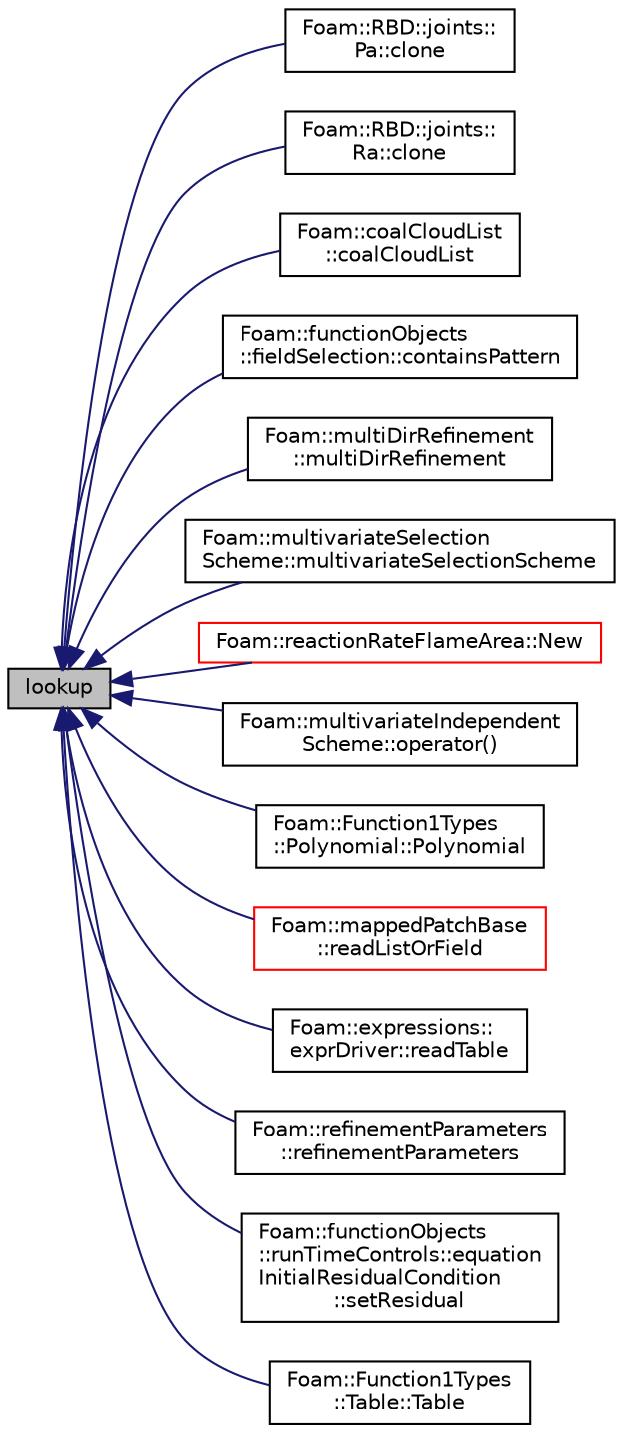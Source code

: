 digraph "lookup"
{
  bgcolor="transparent";
  edge [fontname="Helvetica",fontsize="10",labelfontname="Helvetica",labelfontsize="10"];
  node [fontname="Helvetica",fontsize="10",shape=record];
  rankdir="LR";
  Node1 [label="lookup",height=0.2,width=0.4,color="black", fillcolor="grey75", style="filled" fontcolor="black"];
  Node1 -> Node2 [dir="back",color="midnightblue",fontsize="10",style="solid",fontname="Helvetica"];
  Node2 [label="Foam::RBD::joints::\lPa::clone",height=0.2,width=0.4,color="black",URL="$classFoam_1_1RBD_1_1joints_1_1Pa.html#a888363e8867333f5b143ef8adacc1a3c",tooltip="Clone this joint. "];
  Node1 -> Node3 [dir="back",color="midnightblue",fontsize="10",style="solid",fontname="Helvetica"];
  Node3 [label="Foam::RBD::joints::\lRa::clone",height=0.2,width=0.4,color="black",URL="$classFoam_1_1RBD_1_1joints_1_1Ra.html#a888363e8867333f5b143ef8adacc1a3c",tooltip="Clone this joint. "];
  Node1 -> Node4 [dir="back",color="midnightblue",fontsize="10",style="solid",fontname="Helvetica"];
  Node4 [label="Foam::coalCloudList\l::coalCloudList",height=0.2,width=0.4,color="black",URL="$classFoam_1_1coalCloudList.html#a4557023397aad50dca7e2902a2f22d19"];
  Node1 -> Node5 [dir="back",color="midnightblue",fontsize="10",style="solid",fontname="Helvetica"];
  Node5 [label="Foam::functionObjects\l::fieldSelection::containsPattern",height=0.2,width=0.4,color="black",URL="$classFoam_1_1functionObjects_1_1fieldSelection.html#a7c550e8b60241184e8005f8cfac1fdf3",tooltip="Return whether the field names contain a pattern. "];
  Node1 -> Node6 [dir="back",color="midnightblue",fontsize="10",style="solid",fontname="Helvetica"];
  Node6 [label="Foam::multiDirRefinement\l::multiDirRefinement",height=0.2,width=0.4,color="black",URL="$classFoam_1_1multiDirRefinement.html#a0b45c8a436c644e2d90eec0ca15eb4a4",tooltip="Construct from dictionary. After construction all refinement will. "];
  Node1 -> Node7 [dir="back",color="midnightblue",fontsize="10",style="solid",fontname="Helvetica"];
  Node7 [label="Foam::multivariateSelection\lScheme::multivariateSelectionScheme",height=0.2,width=0.4,color="black",URL="$classFoam_1_1multivariateSelectionScheme.html#a3f90d5fb2cb054bd811362c07ceb2019",tooltip="Construct for field, faceFlux and Istream. "];
  Node1 -> Node8 [dir="back",color="midnightblue",fontsize="10",style="solid",fontname="Helvetica"];
  Node8 [label="Foam::reactionRateFlameArea::New",height=0.2,width=0.4,color="red",URL="$classFoam_1_1reactionRateFlameArea.html#af1789301d37f76ba6060952a3dd5cd93"];
  Node1 -> Node9 [dir="back",color="midnightblue",fontsize="10",style="solid",fontname="Helvetica"];
  Node9 [label="Foam::multivariateIndependent\lScheme::operator()",height=0.2,width=0.4,color="black",URL="$classFoam_1_1multivariateIndependentScheme.html#a4e8d6c269c1d1941fcbb4e89ac616667"];
  Node1 -> Node10 [dir="back",color="midnightblue",fontsize="10",style="solid",fontname="Helvetica"];
  Node10 [label="Foam::Function1Types\l::Polynomial::Polynomial",height=0.2,width=0.4,color="black",URL="$classFoam_1_1Function1Types_1_1Polynomial.html#a6a0982831815df9eca3e152d95cbde9b"];
  Node1 -> Node11 [dir="back",color="midnightblue",fontsize="10",style="solid",fontname="Helvetica"];
  Node11 [label="Foam::mappedPatchBase\l::readListOrField",height=0.2,width=0.4,color="red",URL="$classFoam_1_1mappedPatchBase.html#ab5e64ae976c301737f883167857ec318",tooltip="Helper to read field or non-uniform list from dictionary. "];
  Node1 -> Node12 [dir="back",color="midnightblue",fontsize="10",style="solid",fontname="Helvetica"];
  Node12 [label="Foam::expressions::\lexprDriver::readTable",height=0.2,width=0.4,color="black",URL="$classFoam_1_1expressions_1_1exprDriver.html#a7aa343a227ebee8519366167c3b74502",tooltip="Read an interpolation table. "];
  Node1 -> Node13 [dir="back",color="midnightblue",fontsize="10",style="solid",fontname="Helvetica"];
  Node13 [label="Foam::refinementParameters\l::refinementParameters",height=0.2,width=0.4,color="black",URL="$classFoam_1_1refinementParameters.html#ac0d049c4262d6f98ba9630014be4dc1e",tooltip="Construct from dictionary - new syntax. "];
  Node1 -> Node14 [dir="back",color="midnightblue",fontsize="10",style="solid",fontname="Helvetica"];
  Node14 [label="Foam::functionObjects\l::runTimeControls::equation\lInitialResidualCondition\l::setResidual",height=0.2,width=0.4,color="black",URL="$classFoam_1_1functionObjects_1_1runTimeControls_1_1equationInitialResidualCondition.html#a1cd57f6731ad71d2c1ae7fc96a7df99a",tooltip="Set the residual (scalar) value. "];
  Node1 -> Node15 [dir="back",color="midnightblue",fontsize="10",style="solid",fontname="Helvetica"];
  Node15 [label="Foam::Function1Types\l::Table::Table",height=0.2,width=0.4,color="black",URL="$classFoam_1_1Function1Types_1_1Table.html#a79898c5f374a9bb03c4dbb77b3f4739b",tooltip="Construct from entry name and dictionary. "];
}

